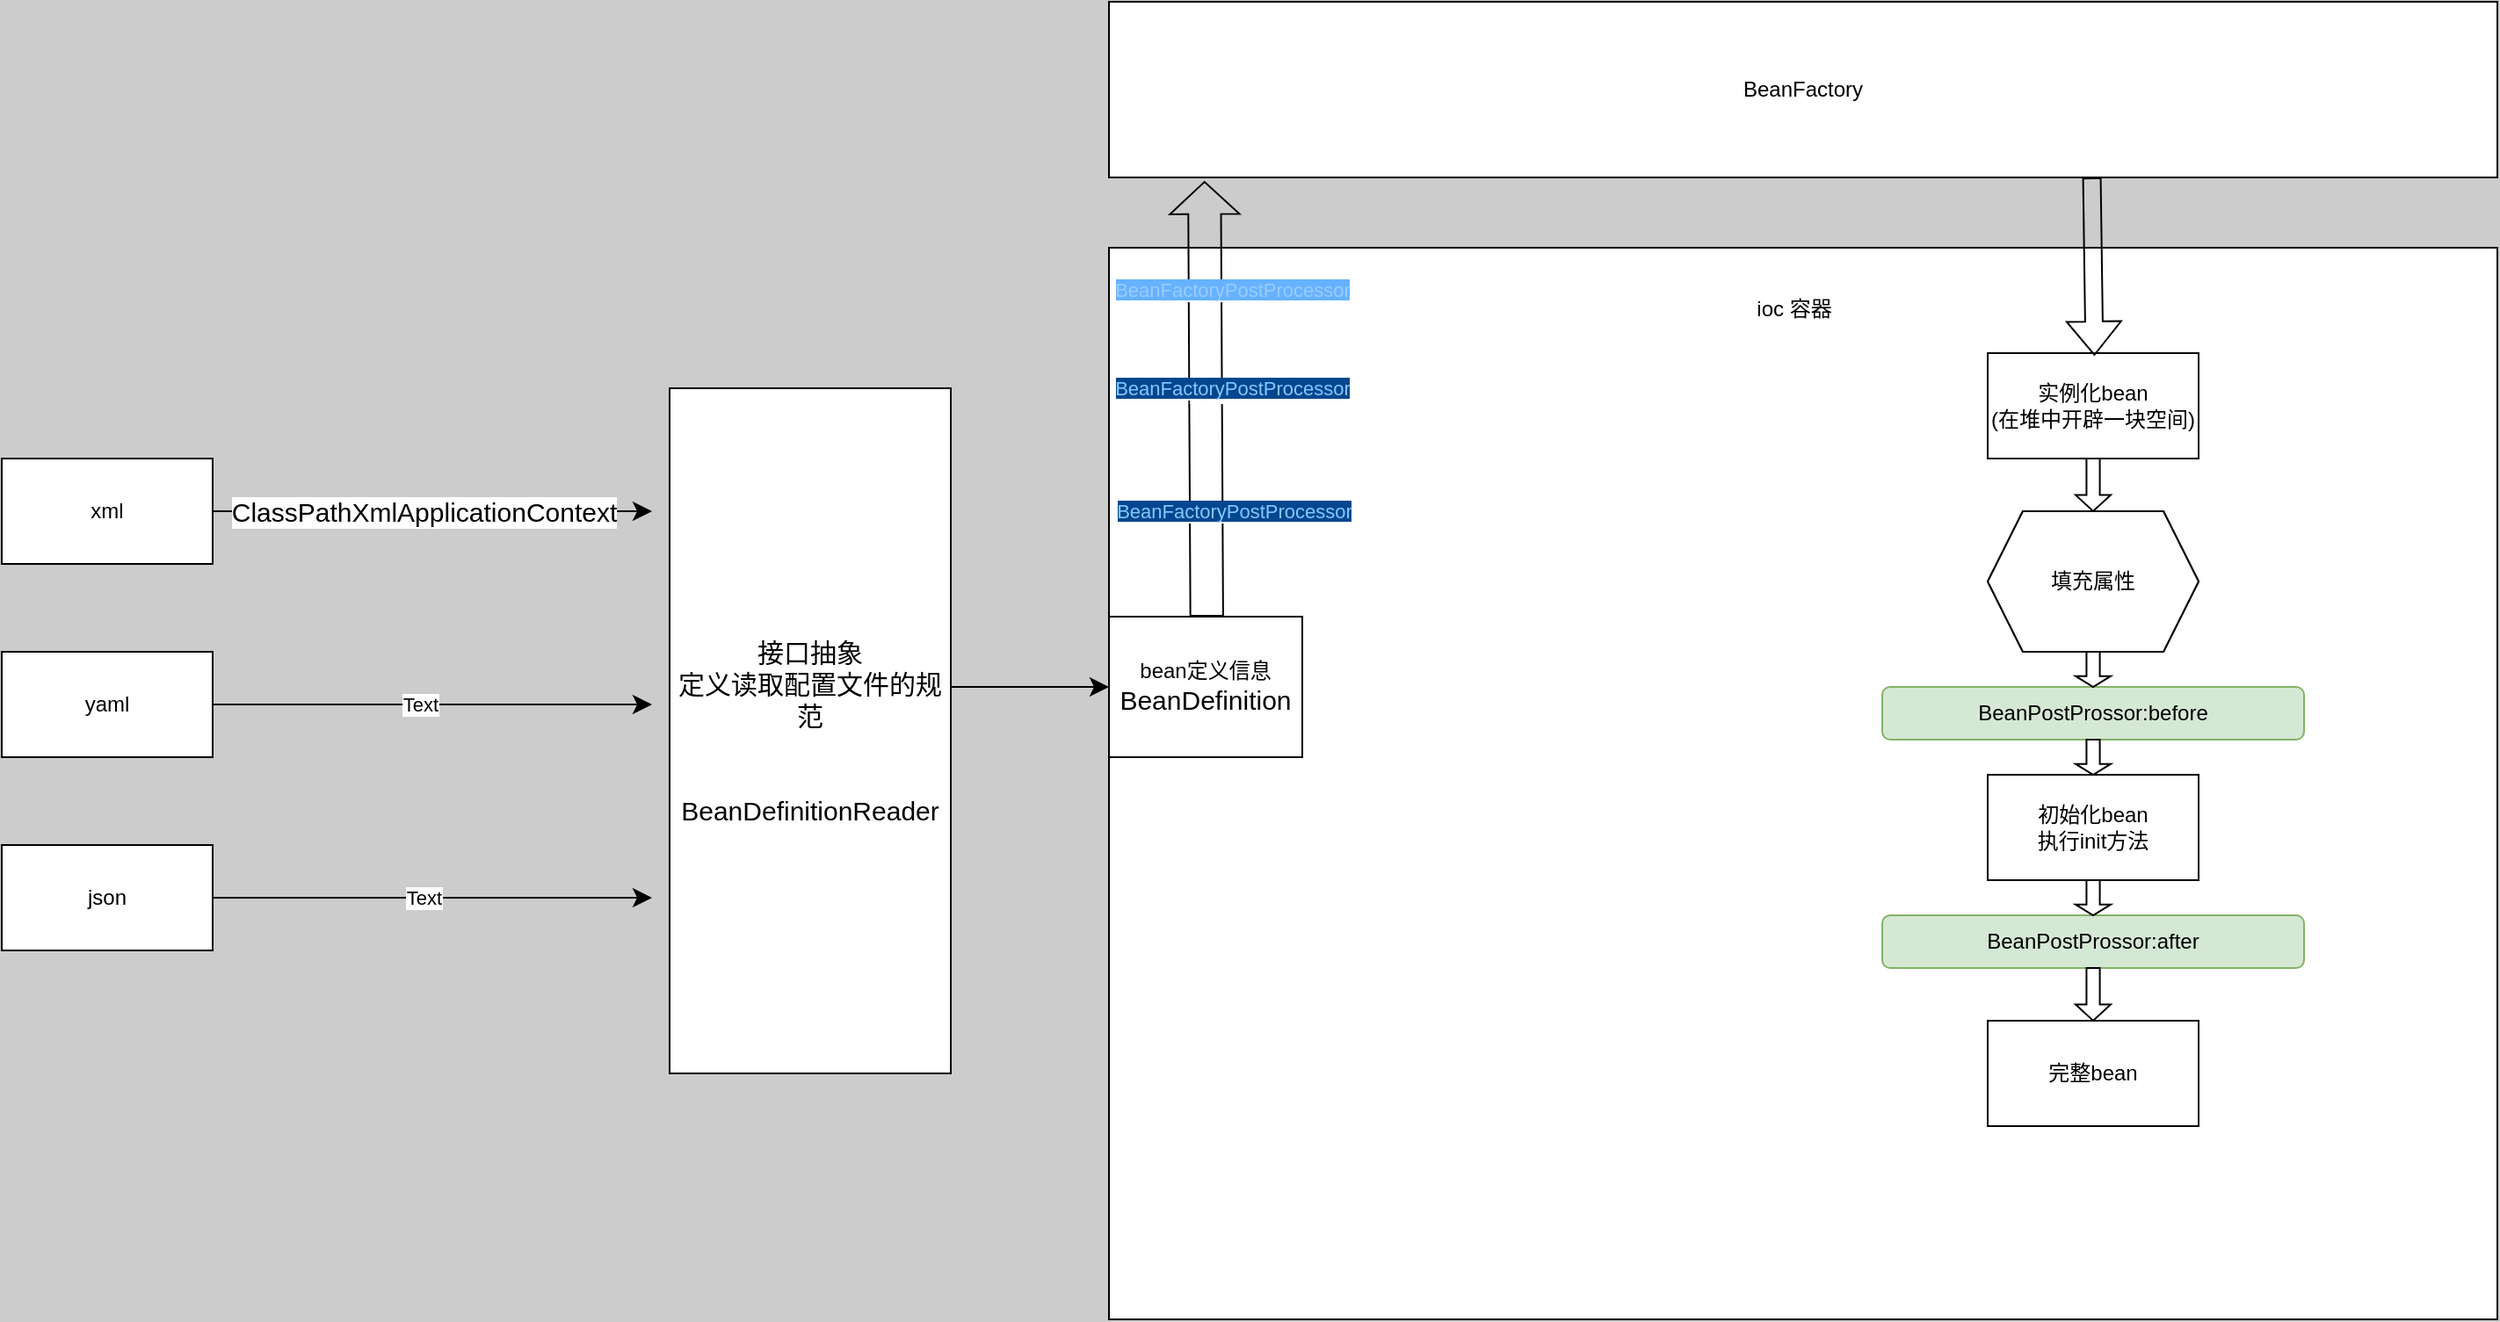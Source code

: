 <mxfile version="24.7.6">
  <diagram name="第 1 页" id="_tVUhnaGNXty3jyY5I3W">
    <mxGraphModel dx="1000" dy="1488" grid="1" gridSize="10" guides="1" tooltips="1" connect="1" arrows="1" fold="1" page="1" pageScale="1" pageWidth="1600" pageHeight="900" background="#CCCCCC" math="0" shadow="0">
      <root>
        <mxCell id="0" />
        <mxCell id="1" parent="0" />
        <mxCell id="ZQNpyQsOxcMmFD1VXHvY-2" value="" style="rounded=0;whiteSpace=wrap;html=1;" parent="1" vertex="1">
          <mxGeometry x="640" y="110" width="790" height="610" as="geometry" />
        </mxCell>
        <mxCell id="ZQNpyQsOxcMmFD1VXHvY-4" value="ioc 容器" style="text;html=1;align=center;verticalAlign=middle;whiteSpace=wrap;rounded=0;" parent="1" vertex="1">
          <mxGeometry x="1000" y="130" width="60" height="30" as="geometry" />
        </mxCell>
        <mxCell id="ZQNpyQsOxcMmFD1VXHvY-39" value="bean定义信息&lt;div style=&quot;font-size: 15px;&quot;&gt;BeanDefinition&lt;/div&gt;" style="rounded=0;whiteSpace=wrap;html=1;" parent="1" vertex="1">
          <mxGeometry x="640" y="320" width="110" height="80" as="geometry" />
        </mxCell>
        <mxCell id="ZQNpyQsOxcMmFD1VXHvY-41" value="&lt;font style=&quot;font-size: 15px;&quot;&gt;接口抽象&lt;/font&gt;&lt;div style=&quot;font-size: 15px;&quot;&gt;&lt;font style=&quot;font-size: 15px;&quot;&gt;定义读取配置文件的规范&lt;/font&gt;&lt;/div&gt;&lt;div style=&quot;font-size: 15px;&quot;&gt;&lt;font style=&quot;font-size: 15px;&quot;&gt;&lt;br&gt;&lt;/font&gt;&lt;/div&gt;&lt;div style=&quot;font-size: 15px;&quot;&gt;&lt;font style=&quot;font-size: 15px;&quot;&gt;&lt;br&gt;&lt;/font&gt;&lt;/div&gt;&lt;div style=&quot;font-size: 15px;&quot;&gt;BeanDefinitionReader&lt;/div&gt;" style="rounded=0;whiteSpace=wrap;html=1;" parent="1" vertex="1">
          <mxGeometry x="390" y="190" width="160" height="390" as="geometry" />
        </mxCell>
        <mxCell id="ZQNpyQsOxcMmFD1VXHvY-44" value="xml" style="rounded=0;whiteSpace=wrap;html=1;" parent="1" vertex="1">
          <mxGeometry x="10" y="230" width="120" height="60" as="geometry" />
        </mxCell>
        <mxCell id="ZQNpyQsOxcMmFD1VXHvY-46" value="yaml" style="rounded=0;whiteSpace=wrap;html=1;" parent="1" vertex="1">
          <mxGeometry x="10" y="340" width="120" height="60" as="geometry" />
        </mxCell>
        <mxCell id="ZQNpyQsOxcMmFD1VXHvY-47" value="json" style="rounded=0;whiteSpace=wrap;html=1;" parent="1" vertex="1">
          <mxGeometry x="10" y="450" width="120" height="60" as="geometry" />
        </mxCell>
        <mxCell id="ZQNpyQsOxcMmFD1VXHvY-49" value="" style="edgeStyle=segmentEdgeStyle;endArrow=classic;html=1;curved=0;rounded=0;endSize=8;startSize=8;" parent="1" edge="1">
          <mxGeometry width="50" height="50" relative="1" as="geometry">
            <mxPoint x="550" y="360" as="sourcePoint" />
            <mxPoint x="640" y="360" as="targetPoint" />
            <Array as="points" />
          </mxGeometry>
        </mxCell>
        <mxCell id="ZQNpyQsOxcMmFD1VXHvY-50" value="" style="edgeStyle=segmentEdgeStyle;endArrow=classic;html=1;curved=0;rounded=0;endSize=8;startSize=8;exitX=1;exitY=0.5;exitDx=0;exitDy=0;" parent="1" source="ZQNpyQsOxcMmFD1VXHvY-44" edge="1">
          <mxGeometry width="50" height="50" relative="1" as="geometry">
            <mxPoint x="310" y="259.5" as="sourcePoint" />
            <mxPoint x="380" y="260" as="targetPoint" />
            <Array as="points" />
          </mxGeometry>
        </mxCell>
        <mxCell id="ZQNpyQsOxcMmFD1VXHvY-72" value="&lt;font style=&quot;font-size: 15px;&quot;&gt;ClassPathXmlApplicationContext&lt;/font&gt;" style="edgeLabel;html=1;align=center;verticalAlign=middle;resizable=0;points=[];" parent="ZQNpyQsOxcMmFD1VXHvY-50" vertex="1" connectable="0">
          <mxGeometry x="-0.16" y="-2" relative="1" as="geometry">
            <mxPoint x="15" y="-2" as="offset" />
          </mxGeometry>
        </mxCell>
        <mxCell id="ZQNpyQsOxcMmFD1VXHvY-53" value="" style="edgeStyle=segmentEdgeStyle;endArrow=classic;html=1;curved=0;rounded=0;endSize=8;startSize=8;exitX=1;exitY=0.5;exitDx=0;exitDy=0;" parent="1" source="ZQNpyQsOxcMmFD1VXHvY-47" edge="1">
          <mxGeometry width="50" height="50" relative="1" as="geometry">
            <mxPoint x="310" y="479.5" as="sourcePoint" />
            <mxPoint x="380" y="480" as="targetPoint" />
            <Array as="points" />
          </mxGeometry>
        </mxCell>
        <mxCell id="ZQNpyQsOxcMmFD1VXHvY-74" value="Text" style="edgeLabel;html=1;align=center;verticalAlign=middle;resizable=0;points=[];" parent="ZQNpyQsOxcMmFD1VXHvY-53" vertex="1" connectable="0">
          <mxGeometry x="-0.04" relative="1" as="geometry">
            <mxPoint as="offset" />
          </mxGeometry>
        </mxCell>
        <mxCell id="ZQNpyQsOxcMmFD1VXHvY-54" value="" style="edgeStyle=segmentEdgeStyle;endArrow=classic;html=1;curved=0;rounded=0;endSize=8;startSize=8;exitX=1;exitY=0.5;exitDx=0;exitDy=0;" parent="1" source="ZQNpyQsOxcMmFD1VXHvY-46" edge="1">
          <mxGeometry width="50" height="50" relative="1" as="geometry">
            <mxPoint x="310" y="369.5" as="sourcePoint" />
            <mxPoint x="380" y="370" as="targetPoint" />
            <Array as="points" />
          </mxGeometry>
        </mxCell>
        <mxCell id="ZQNpyQsOxcMmFD1VXHvY-73" value="Text" style="edgeLabel;html=1;align=center;verticalAlign=middle;resizable=0;points=[];" parent="ZQNpyQsOxcMmFD1VXHvY-54" vertex="1" connectable="0">
          <mxGeometry x="-0.056" relative="1" as="geometry">
            <mxPoint as="offset" />
          </mxGeometry>
        </mxCell>
        <mxCell id="ZQNpyQsOxcMmFD1VXHvY-68" value="&lt;div data-darkreader-inline-bgcolor=&quot;&quot; style=&quot;background-color: rgb(38, 50, 56); --darkreader-inline-bgcolor: #1e282d;&quot;&gt;&lt;pre style=&quot;font-family: &amp;quot;JetBrains Mono&amp;quot;, monospace;&quot;&gt;&lt;br&gt;&lt;/pre&gt;&lt;/div&gt;" style="text;html=1;align=center;verticalAlign=middle;resizable=0;points=[];autosize=1;" parent="1" vertex="1">
          <mxGeometry x="245" y="210" width="20" height="50" as="geometry" />
        </mxCell>
        <mxCell id="DskzejcnbCus-qK88DGM-1" value="BeanFactory" style="whiteSpace=wrap;html=1;" parent="1" vertex="1">
          <mxGeometry x="640" y="-30" width="790" height="100" as="geometry" />
        </mxCell>
        <mxCell id="DskzejcnbCus-qK88DGM-2" value="" style="shape=flexArrow;endArrow=classic;html=1;rounded=0;exitX=0.5;exitY=0;exitDx=0;exitDy=0;entryX=0.068;entryY=1.02;entryDx=0;entryDy=0;entryPerimeter=0;width=18.621;endSize=5.786;" parent="1" edge="1">
          <mxGeometry width="50" height="50" relative="1" as="geometry">
            <mxPoint x="695.64" y="320" as="sourcePoint" />
            <mxPoint x="694.36" y="72" as="targetPoint" />
            <Array as="points" />
          </mxGeometry>
        </mxCell>
        <mxCell id="DskzejcnbCus-qK88DGM-4" value="Text" style="edgeLabel;html=1;align=center;verticalAlign=middle;resizable=0;points=[];" parent="DskzejcnbCus-qK88DGM-2" vertex="1" connectable="0">
          <mxGeometry x="0.036" y="-1" relative="1" as="geometry">
            <mxPoint as="offset" />
          </mxGeometry>
        </mxCell>
        <mxCell id="DskzejcnbCus-qK88DGM-5" value="&lt;span data-darkreader-inline-bgcolor=&quot;&quot; style=&quot;font-family: monospace; font-size: 0px; text-align: start; background-color: rgb(26, 28, 30); --darkreader-inline-bgcolor: #151718;&quot;&gt;%3CmxGraphModel%3E%3Croot%3E%3CmxCell%20id%3D%220%22%2F%3E%3CmxCell%20id%3D%221%22%20parent%3D%220%22%2F%3E%3CmxCell%20id%3D%222%22%20value%3D%22BeanFactoryPostProcessor%22%20style%3D%22edgeLabel%3Bhtml%3D1%3Balign%3Dcenter%3BverticalAlign%3Dmiddle%3Bresizable%3D0%3Bpoints%3D%5B%5D%3B%22%20vertex%3D%221%22%20connectable%3D%220%22%20parent%3D%221%22%3E%3CmxGeometry%20x%3D%22694.06%22%20y%3D%22133.0%22%20as%3D%22geometry%22%2F%3E%3C%2FmxCell%3E%3C%2Froot%3E%3C%2FmxGraphModel%3E&lt;/span&gt;" style="edgeLabel;html=1;align=center;verticalAlign=middle;resizable=0;points=[];" parent="DskzejcnbCus-qK88DGM-2" vertex="1" connectable="0">
          <mxGeometry x="-0.518" y="1" relative="1" as="geometry">
            <mxPoint as="offset" />
          </mxGeometry>
        </mxCell>
        <mxCell id="DskzejcnbCus-qK88DGM-6" value="&lt;font data-darkreader-inline-bgcolor=&quot;&quot; style=&quot;--darkreader-inline-color: #85c8ff; background-color: rgb(102, 178, 255); --darkreader-inline-bgcolor: #00478f;&quot; data-darkreader-inline-color=&quot;&quot; color=&quot;#99ccff&quot;&gt;BeanFactoryPostProcessor&lt;/font&gt;" style="edgeLabel;html=1;align=center;verticalAlign=middle;resizable=0;points=[];fillColor=#6666FF;" parent="DskzejcnbCus-qK88DGM-2" vertex="1" connectable="0">
          <mxGeometry x="0.502" y="1" relative="1" as="geometry">
            <mxPoint x="16" as="offset" />
          </mxGeometry>
        </mxCell>
        <mxCell id="DskzejcnbCus-qK88DGM-8" value="&lt;span data-darkreader-inline-bgcolor=&quot;&quot; style=&quot;font-family: monospace; font-size: 0px; text-align: start; background-color: rgb(26, 28, 30); --darkreader-inline-bgcolor: #151718;&quot;&gt;%3CmxGraphModel%3E%3Croot%3E%3CmxCell%20id%3D%220%22%2F%3E%3CmxCell%20id%3D%221%22%20parent%3D%220%22%2F%3E%3CmxCell%20id%3D%222%22%20value%3D%22%26lt%3Bfont%20data-darkreader-inline-bgcolor%3D%26quot%3B%26quot%3B%20style%3D%26quot%3B--darkreader-inline-color%3A%20%2385c8ff%3B%20background-color%3A%20rgb(102%2C%20178%2C%20255)%3B%20--darkreader-inline-bgcolor%3A%20%2300478f%3B%26quot%3B%20data-darkreader-inline-color%3D%26quot%3B%26quot%3B%20color%3D%26quot%3B%2399ccff%26quot%3B%26gt%3BBeanFactoryPostProcessor%26lt%3B%2Ffont%26gt%3B%22%20style%3D%22edgeLabel%3Bhtml%3D1%3Balign%3Dcenter%3BverticalAlign%3Dmiddle%3Bresizable%3D0%3Bpoints%3D%5B%5D%3BfillColor%3D%236666FF%3B%22%20vertex%3D%221%22%20connectable%3D%220%22%20parent%3D%221%22%3E%3CmxGeometry%20x%3D%22694.06%22%20y%3D%22133.0%22%20as%3D%22geometry%22%2F%3E%3C%2FmxCell%3E%3C%2Froot%3E%3C%2FmxGraphModel%3E&lt;/span&gt;" style="edgeLabel;html=1;align=center;verticalAlign=middle;resizable=0;points=[];" parent="DskzejcnbCus-qK88DGM-2" vertex="1" connectable="0">
          <mxGeometry x="0.02" relative="1" as="geometry">
            <mxPoint as="offset" />
          </mxGeometry>
        </mxCell>
        <mxCell id="DskzejcnbCus-qK88DGM-9" value="&lt;span data-darkreader-inline-bgcolor=&quot;&quot; data-darkreader-inline-color=&quot;&quot; style=&quot;color: rgb(133, 200, 255); background-color: rgb(0, 71, 143); --darkreader-inline-color: #77c4ff; --darkreader-inline-bgcolor: #003972;&quot;&gt;BeanFactoryPostProcessor&lt;/span&gt;" style="edgeLabel;html=1;align=center;verticalAlign=middle;resizable=0;points=[];" parent="DskzejcnbCus-qK88DGM-2" vertex="1" connectable="0">
          <mxGeometry x="-0.518" y="2" relative="1" as="geometry">
            <mxPoint x="17" as="offset" />
          </mxGeometry>
        </mxCell>
        <mxCell id="DskzejcnbCus-qK88DGM-10" value="&lt;span data-darkreader-inline-bgcolor=&quot;&quot; style=&quot;font-family: monospace; font-size: 0px; text-align: start; background-color: rgb(26, 28, 30); --darkreader-inline-bgcolor: #151718;&quot;&gt;%3CmxGraphModel%3E%3Croot%3E%3CmxCell%20id%3D%220%22%2F%3E%3CmxCell%20id%3D%221%22%20parent%3D%220%22%2F%3E%3CmxCell%20id%3D%222%22%20value%3D%22%26lt%3Bfont%20data-darkreader-inline-bgcolor%3D%26quot%3B%26quot%3B%20style%3D%26quot%3B--darkreader-inline-color%3A%20%2385c8ff%3B%20background-color%3A%20rgb(102%2C%20178%2C%20255)%3B%20--darkreader-inline-bgcolor%3A%20%2300478f%3B%26quot%3B%20data-darkreader-inline-color%3D%26quot%3B%26quot%3B%20color%3D%26quot%3B%2399ccff%26quot%3B%26gt%3BBeanFactoryPostProcessor%26lt%3B%2Ffont%26gt%3B%22%20style%3D%22edgeLabel%3Bhtml%3D1%3Balign%3Dcenter%3BverticalAlign%3Dmiddle%3Bresizable%3D0%3Bpoints%3D%5B%5D%3BfillColor%3D%236666FF%3B%22%20vertex%3D%221%22%20connectable%3D%220%22%20parent%3D%221%22%3E%3CmxGeometry%20x%3D%22694.06%22%20y%3D%22133.0%22%20as%3D%22geometry%22%2F%3E%3C%2FmxCell%3E%3C%2Froot%3E%3C%2FmxGraphModel%3E&lt;/span&gt;" style="edgeLabel;html=1;align=center;verticalAlign=middle;resizable=0;points=[];" parent="DskzejcnbCus-qK88DGM-2" vertex="1" connectable="0">
          <mxGeometry x="0.036" y="-6" relative="1" as="geometry">
            <mxPoint as="offset" />
          </mxGeometry>
        </mxCell>
        <mxCell id="DskzejcnbCus-qK88DGM-11" value="&lt;span data-darkreader-inline-bgcolor=&quot;&quot; data-darkreader-inline-color=&quot;&quot; style=&quot;color: rgb(133, 200, 255); background-color: rgb(0, 71, 143); --darkreader-inline-color: #77c4ff; --darkreader-inline-bgcolor: #003972;&quot;&gt;BeanFactoryPostProcessor&lt;/span&gt;" style="edgeLabel;html=1;align=center;verticalAlign=middle;resizable=0;points=[];" parent="DskzejcnbCus-qK88DGM-2" vertex="1" connectable="0">
          <mxGeometry x="0.052" y="-5" relative="1" as="geometry">
            <mxPoint x="10" as="offset" />
          </mxGeometry>
        </mxCell>
        <mxCell id="DskzejcnbCus-qK88DGM-14" value="实例化bean&lt;div&gt;(在堆中开辟一块空间)&lt;/div&gt;" style="rounded=0;whiteSpace=wrap;html=1;" parent="1" vertex="1">
          <mxGeometry x="1140" y="170" width="120" height="60" as="geometry" />
        </mxCell>
        <mxCell id="DskzejcnbCus-qK88DGM-15" value="初始化bean&lt;div&gt;执行init方法&lt;/div&gt;" style="rounded=0;whiteSpace=wrap;html=1;" parent="1" vertex="1">
          <mxGeometry x="1140" y="410" width="120" height="60" as="geometry" />
        </mxCell>
        <mxCell id="DskzejcnbCus-qK88DGM-16" value="完整bean" style="rounded=0;whiteSpace=wrap;html=1;" parent="1" vertex="1">
          <mxGeometry x="1140" y="550" width="120" height="60" as="geometry" />
        </mxCell>
        <mxCell id="DskzejcnbCus-qK88DGM-19" value="填充属性" style="shape=hexagon;perimeter=hexagonPerimeter2;whiteSpace=wrap;html=1;fixedSize=1;" parent="1" vertex="1">
          <mxGeometry x="1140" y="260" width="120" height="80" as="geometry" />
        </mxCell>
        <mxCell id="DskzejcnbCus-qK88DGM-20" value="BeanPostProssor:before" style="rounded=1;whiteSpace=wrap;html=1;fillColor=#d5e8d4;strokeColor=#82b366;" parent="1" vertex="1">
          <mxGeometry x="1080" y="360" width="240" height="30" as="geometry" />
        </mxCell>
        <mxCell id="DskzejcnbCus-qK88DGM-24" value="BeanPostProssor:after" style="rounded=1;whiteSpace=wrap;html=1;fillColor=#d5e8d4;strokeColor=#82b366;" parent="1" vertex="1">
          <mxGeometry x="1080" y="490" width="240" height="30" as="geometry" />
        </mxCell>
        <mxCell id="DskzejcnbCus-qK88DGM-33" value="" style="shape=flexArrow;endArrow=classic;html=1;rounded=0;entryX=0.687;entryY=0.025;entryDx=0;entryDy=0;entryPerimeter=0;" parent="1" edge="1">
          <mxGeometry width="50" height="50" relative="1" as="geometry">
            <mxPoint x="1199.28" y="70" as="sourcePoint" />
            <mxPoint x="1200.72" y="171.5" as="targetPoint" />
            <Array as="points" />
          </mxGeometry>
        </mxCell>
        <mxCell id="DskzejcnbCus-qK88DGM-37" value="" style="shape=singleArrow;direction=south;whiteSpace=wrap;html=1;arrowWidth=0.379;arrowSize=0.307;" parent="1" vertex="1">
          <mxGeometry x="1190" y="230" width="20" height="30" as="geometry" />
        </mxCell>
        <mxCell id="DskzejcnbCus-qK88DGM-40" value="填充属性" style="shape=hexagon;perimeter=hexagonPerimeter2;whiteSpace=wrap;html=1;fixedSize=1;" parent="1" vertex="1">
          <mxGeometry x="1140" y="260" width="120" height="80" as="geometry" />
        </mxCell>
        <mxCell id="DskzejcnbCus-qK88DGM-41" value="" style="shape=singleArrow;direction=south;whiteSpace=wrap;html=1;arrowWidth=0.379;arrowSize=0.307;" parent="1" vertex="1">
          <mxGeometry x="1190" y="340" width="20" height="20" as="geometry" />
        </mxCell>
        <mxCell id="DskzejcnbCus-qK88DGM-42" value="" style="shape=singleArrow;direction=south;whiteSpace=wrap;html=1;arrowWidth=0.379;arrowSize=0.307;" parent="1" vertex="1">
          <mxGeometry x="1190" y="390" width="20" height="20" as="geometry" />
        </mxCell>
        <mxCell id="DskzejcnbCus-qK88DGM-43" value="" style="shape=singleArrow;direction=south;whiteSpace=wrap;html=1;arrowWidth=0.379;arrowSize=0.307;" parent="1" vertex="1">
          <mxGeometry x="1190" y="470" width="20" height="20" as="geometry" />
        </mxCell>
        <mxCell id="DskzejcnbCus-qK88DGM-44" value="" style="shape=singleArrow;direction=south;whiteSpace=wrap;html=1;arrowWidth=0.379;arrowSize=0.307;" parent="1" vertex="1">
          <mxGeometry x="1190" y="520" width="20" height="30" as="geometry" />
        </mxCell>
      </root>
    </mxGraphModel>
  </diagram>
</mxfile>
